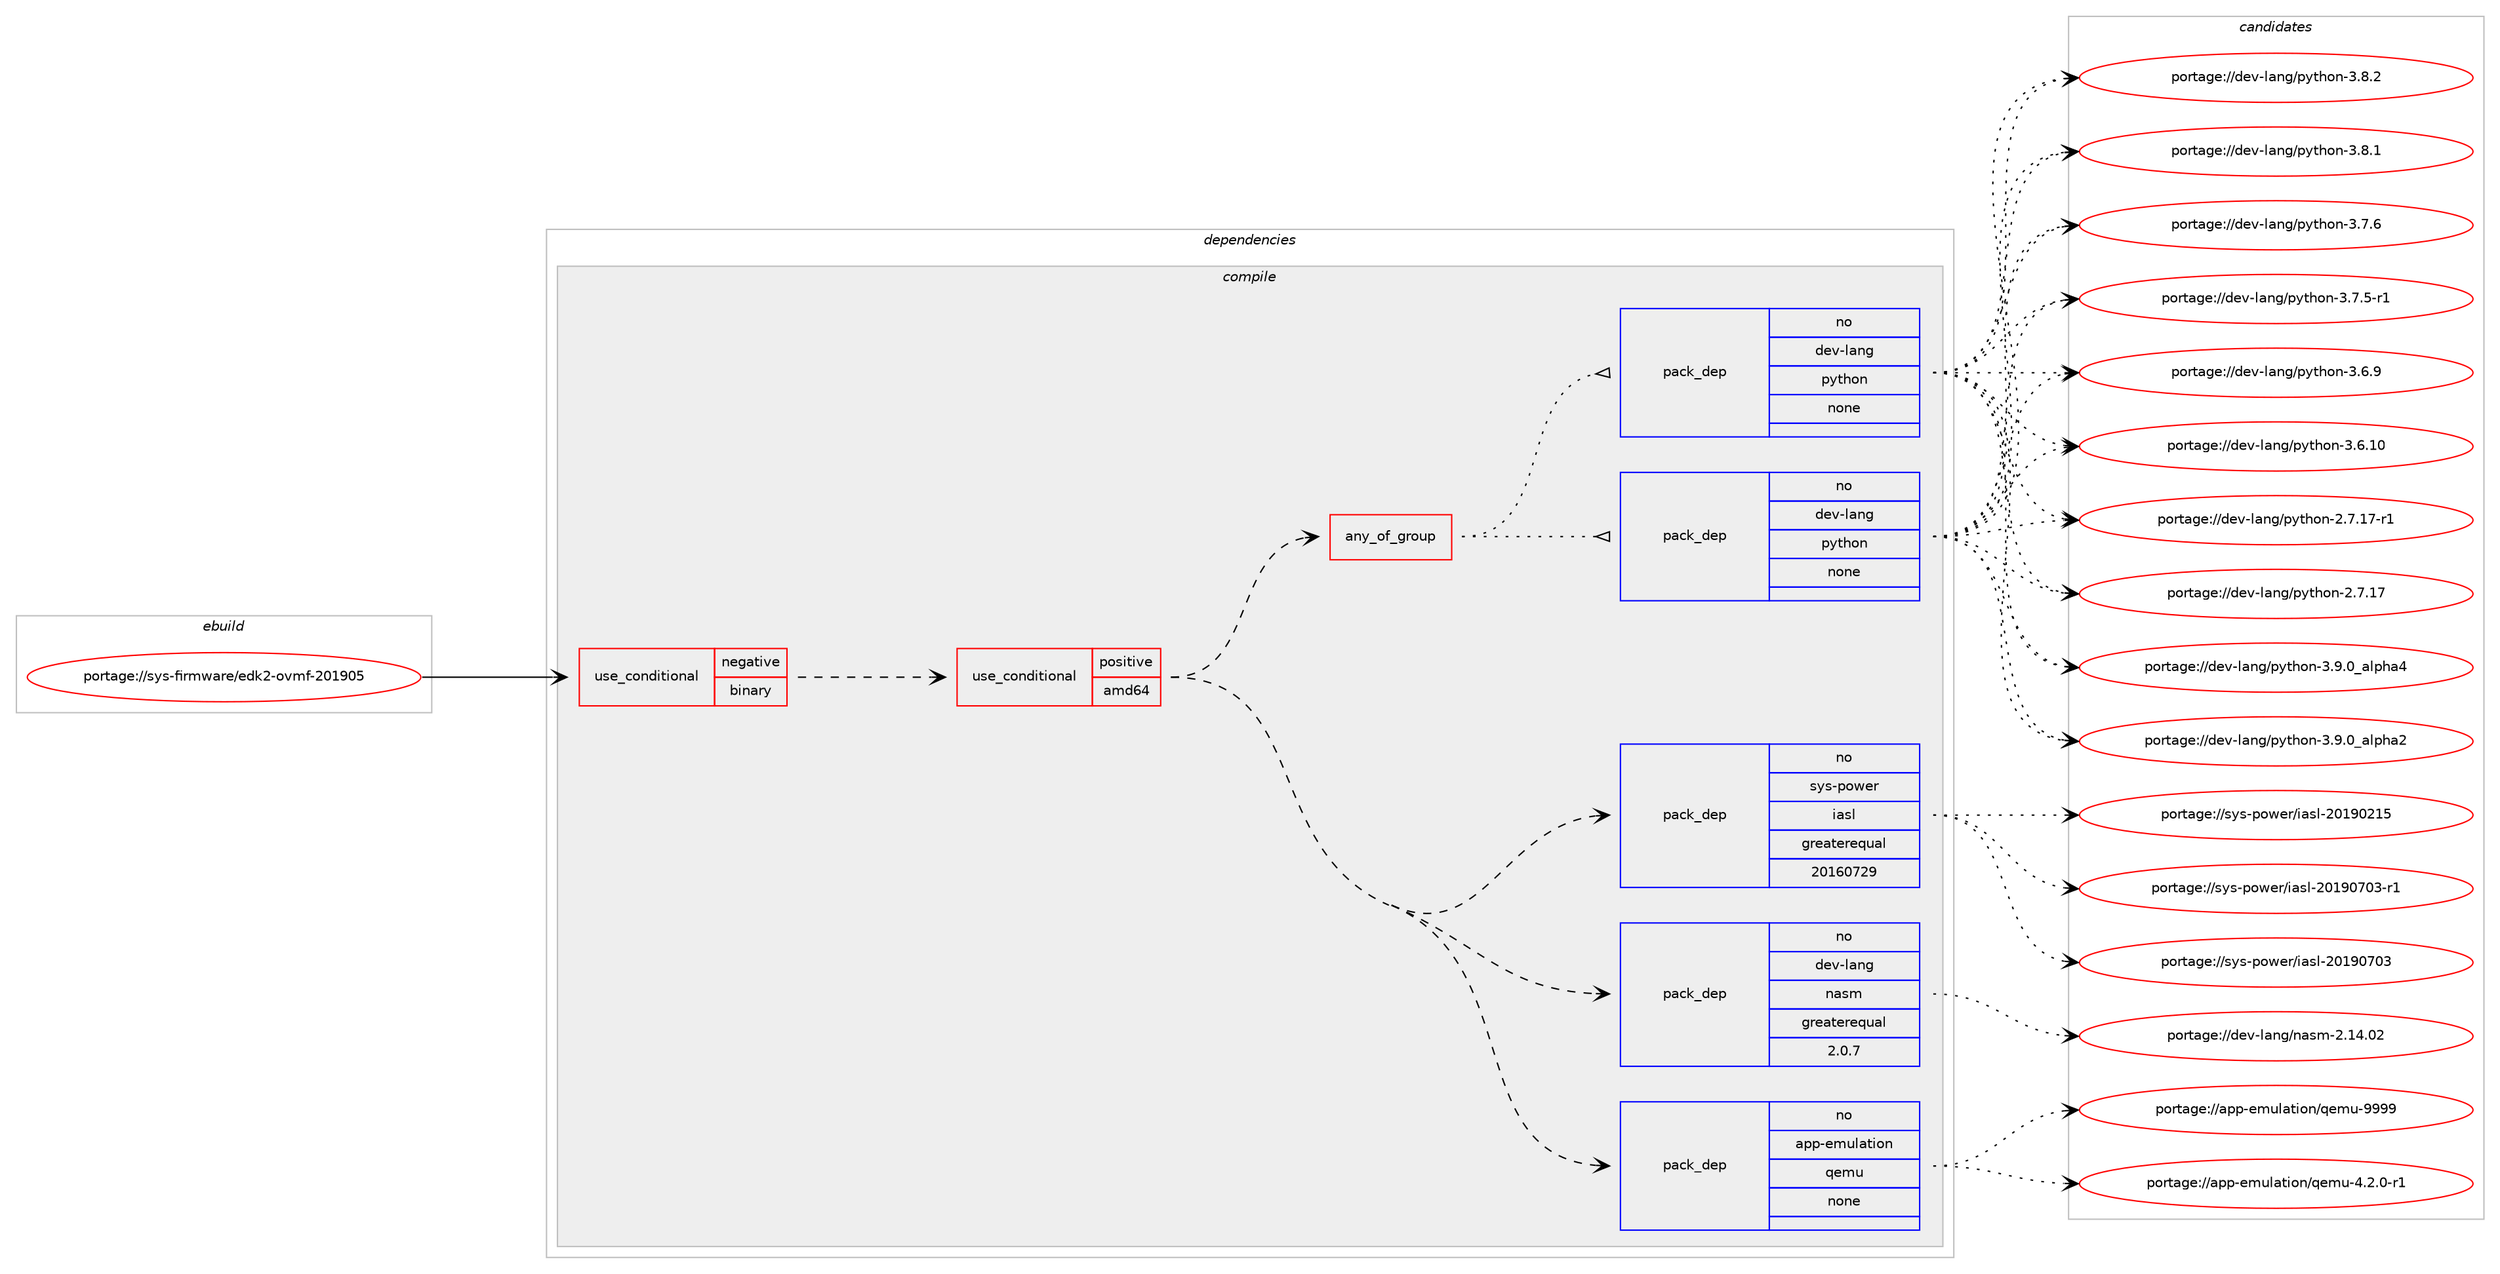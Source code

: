 digraph prolog {

# *************
# Graph options
# *************

newrank=true;
concentrate=true;
compound=true;
graph [rankdir=LR,fontname=Helvetica,fontsize=10,ranksep=1.5];#, ranksep=2.5, nodesep=0.2];
edge  [arrowhead=vee];
node  [fontname=Helvetica,fontsize=10];

# **********
# The ebuild
# **********

subgraph cluster_leftcol {
color=gray;
rank=same;
label=<<i>ebuild</i>>;
id [label="portage://sys-firmware/edk2-ovmf-201905", color=red, width=4, href="../sys-firmware/edk2-ovmf-201905.svg"];
}

# ****************
# The dependencies
# ****************

subgraph cluster_midcol {
color=gray;
label=<<i>dependencies</i>>;
subgraph cluster_compile {
fillcolor="#eeeeee";
style=filled;
label=<<i>compile</i>>;
subgraph cond5791 {
dependency30624 [label=<<TABLE BORDER="0" CELLBORDER="1" CELLSPACING="0" CELLPADDING="4"><TR><TD ROWSPAN="3" CELLPADDING="10">use_conditional</TD></TR><TR><TD>negative</TD></TR><TR><TD>binary</TD></TR></TABLE>>, shape=none, color=red];
subgraph cond5792 {
dependency30625 [label=<<TABLE BORDER="0" CELLBORDER="1" CELLSPACING="0" CELLPADDING="4"><TR><TD ROWSPAN="3" CELLPADDING="10">use_conditional</TD></TR><TR><TD>positive</TD></TR><TR><TD>amd64</TD></TR></TABLE>>, shape=none, color=red];
subgraph pack24055 {
dependency30626 [label=<<TABLE BORDER="0" CELLBORDER="1" CELLSPACING="0" CELLPADDING="4" WIDTH="220"><TR><TD ROWSPAN="6" CELLPADDING="30">pack_dep</TD></TR><TR><TD WIDTH="110">no</TD></TR><TR><TD>app-emulation</TD></TR><TR><TD>qemu</TD></TR><TR><TD>none</TD></TR><TR><TD></TD></TR></TABLE>>, shape=none, color=blue];
}
dependency30625:e -> dependency30626:w [weight=20,style="dashed",arrowhead="vee"];
subgraph pack24056 {
dependency30627 [label=<<TABLE BORDER="0" CELLBORDER="1" CELLSPACING="0" CELLPADDING="4" WIDTH="220"><TR><TD ROWSPAN="6" CELLPADDING="30">pack_dep</TD></TR><TR><TD WIDTH="110">no</TD></TR><TR><TD>dev-lang</TD></TR><TR><TD>nasm</TD></TR><TR><TD>greaterequal</TD></TR><TR><TD>2.0.7</TD></TR></TABLE>>, shape=none, color=blue];
}
dependency30625:e -> dependency30627:w [weight=20,style="dashed",arrowhead="vee"];
subgraph pack24057 {
dependency30628 [label=<<TABLE BORDER="0" CELLBORDER="1" CELLSPACING="0" CELLPADDING="4" WIDTH="220"><TR><TD ROWSPAN="6" CELLPADDING="30">pack_dep</TD></TR><TR><TD WIDTH="110">no</TD></TR><TR><TD>sys-power</TD></TR><TR><TD>iasl</TD></TR><TR><TD>greaterequal</TD></TR><TR><TD>20160729</TD></TR></TABLE>>, shape=none, color=blue];
}
dependency30625:e -> dependency30628:w [weight=20,style="dashed",arrowhead="vee"];
subgraph any751 {
dependency30629 [label=<<TABLE BORDER="0" CELLBORDER="1" CELLSPACING="0" CELLPADDING="4"><TR><TD CELLPADDING="10">any_of_group</TD></TR></TABLE>>, shape=none, color=red];subgraph pack24058 {
dependency30630 [label=<<TABLE BORDER="0" CELLBORDER="1" CELLSPACING="0" CELLPADDING="4" WIDTH="220"><TR><TD ROWSPAN="6" CELLPADDING="30">pack_dep</TD></TR><TR><TD WIDTH="110">no</TD></TR><TR><TD>dev-lang</TD></TR><TR><TD>python</TD></TR><TR><TD>none</TD></TR><TR><TD></TD></TR></TABLE>>, shape=none, color=blue];
}
dependency30629:e -> dependency30630:w [weight=20,style="dotted",arrowhead="oinv"];
subgraph pack24059 {
dependency30631 [label=<<TABLE BORDER="0" CELLBORDER="1" CELLSPACING="0" CELLPADDING="4" WIDTH="220"><TR><TD ROWSPAN="6" CELLPADDING="30">pack_dep</TD></TR><TR><TD WIDTH="110">no</TD></TR><TR><TD>dev-lang</TD></TR><TR><TD>python</TD></TR><TR><TD>none</TD></TR><TR><TD></TD></TR></TABLE>>, shape=none, color=blue];
}
dependency30629:e -> dependency30631:w [weight=20,style="dotted",arrowhead="oinv"];
}
dependency30625:e -> dependency30629:w [weight=20,style="dashed",arrowhead="vee"];
}
dependency30624:e -> dependency30625:w [weight=20,style="dashed",arrowhead="vee"];
}
id:e -> dependency30624:w [weight=20,style="solid",arrowhead="vee"];
}
subgraph cluster_compileandrun {
fillcolor="#eeeeee";
style=filled;
label=<<i>compile and run</i>>;
}
subgraph cluster_run {
fillcolor="#eeeeee";
style=filled;
label=<<i>run</i>>;
}
}

# **************
# The candidates
# **************

subgraph cluster_choices {
rank=same;
color=gray;
label=<<i>candidates</i>>;

subgraph choice24055 {
color=black;
nodesep=1;
choice971121124510110911710897116105111110471131011091174557575757 [label="portage://app-emulation/qemu-9999", color=red, width=4,href="../app-emulation/qemu-9999.svg"];
choice971121124510110911710897116105111110471131011091174552465046484511449 [label="portage://app-emulation/qemu-4.2.0-r1", color=red, width=4,href="../app-emulation/qemu-4.2.0-r1.svg"];
dependency30626:e -> choice971121124510110911710897116105111110471131011091174557575757:w [style=dotted,weight="100"];
dependency30626:e -> choice971121124510110911710897116105111110471131011091174552465046484511449:w [style=dotted,weight="100"];
}
subgraph choice24056 {
color=black;
nodesep=1;
choice100101118451089711010347110971151094550464952464850 [label="portage://dev-lang/nasm-2.14.02", color=red, width=4,href="../dev-lang/nasm-2.14.02.svg"];
dependency30627:e -> choice100101118451089711010347110971151094550464952464850:w [style=dotted,weight="100"];
}
subgraph choice24057 {
color=black;
nodesep=1;
choice1151211154511211111910111447105971151084550484957485548514511449 [label="portage://sys-power/iasl-20190703-r1", color=red, width=4,href="../sys-power/iasl-20190703-r1.svg"];
choice115121115451121111191011144710597115108455048495748554851 [label="portage://sys-power/iasl-20190703", color=red, width=4,href="../sys-power/iasl-20190703.svg"];
choice115121115451121111191011144710597115108455048495748504953 [label="portage://sys-power/iasl-20190215", color=red, width=4,href="../sys-power/iasl-20190215.svg"];
dependency30628:e -> choice1151211154511211111910111447105971151084550484957485548514511449:w [style=dotted,weight="100"];
dependency30628:e -> choice115121115451121111191011144710597115108455048495748554851:w [style=dotted,weight="100"];
dependency30628:e -> choice115121115451121111191011144710597115108455048495748504953:w [style=dotted,weight="100"];
}
subgraph choice24058 {
color=black;
nodesep=1;
choice10010111845108971101034711212111610411111045514657464895971081121049752 [label="portage://dev-lang/python-3.9.0_alpha4", color=red, width=4,href="../dev-lang/python-3.9.0_alpha4.svg"];
choice10010111845108971101034711212111610411111045514657464895971081121049750 [label="portage://dev-lang/python-3.9.0_alpha2", color=red, width=4,href="../dev-lang/python-3.9.0_alpha2.svg"];
choice100101118451089711010347112121116104111110455146564650 [label="portage://dev-lang/python-3.8.2", color=red, width=4,href="../dev-lang/python-3.8.2.svg"];
choice100101118451089711010347112121116104111110455146564649 [label="portage://dev-lang/python-3.8.1", color=red, width=4,href="../dev-lang/python-3.8.1.svg"];
choice100101118451089711010347112121116104111110455146554654 [label="portage://dev-lang/python-3.7.6", color=red, width=4,href="../dev-lang/python-3.7.6.svg"];
choice1001011184510897110103471121211161041111104551465546534511449 [label="portage://dev-lang/python-3.7.5-r1", color=red, width=4,href="../dev-lang/python-3.7.5-r1.svg"];
choice100101118451089711010347112121116104111110455146544657 [label="portage://dev-lang/python-3.6.9", color=red, width=4,href="../dev-lang/python-3.6.9.svg"];
choice10010111845108971101034711212111610411111045514654464948 [label="portage://dev-lang/python-3.6.10", color=red, width=4,href="../dev-lang/python-3.6.10.svg"];
choice100101118451089711010347112121116104111110455046554649554511449 [label="portage://dev-lang/python-2.7.17-r1", color=red, width=4,href="../dev-lang/python-2.7.17-r1.svg"];
choice10010111845108971101034711212111610411111045504655464955 [label="portage://dev-lang/python-2.7.17", color=red, width=4,href="../dev-lang/python-2.7.17.svg"];
dependency30630:e -> choice10010111845108971101034711212111610411111045514657464895971081121049752:w [style=dotted,weight="100"];
dependency30630:e -> choice10010111845108971101034711212111610411111045514657464895971081121049750:w [style=dotted,weight="100"];
dependency30630:e -> choice100101118451089711010347112121116104111110455146564650:w [style=dotted,weight="100"];
dependency30630:e -> choice100101118451089711010347112121116104111110455146564649:w [style=dotted,weight="100"];
dependency30630:e -> choice100101118451089711010347112121116104111110455146554654:w [style=dotted,weight="100"];
dependency30630:e -> choice1001011184510897110103471121211161041111104551465546534511449:w [style=dotted,weight="100"];
dependency30630:e -> choice100101118451089711010347112121116104111110455146544657:w [style=dotted,weight="100"];
dependency30630:e -> choice10010111845108971101034711212111610411111045514654464948:w [style=dotted,weight="100"];
dependency30630:e -> choice100101118451089711010347112121116104111110455046554649554511449:w [style=dotted,weight="100"];
dependency30630:e -> choice10010111845108971101034711212111610411111045504655464955:w [style=dotted,weight="100"];
}
subgraph choice24059 {
color=black;
nodesep=1;
choice10010111845108971101034711212111610411111045514657464895971081121049752 [label="portage://dev-lang/python-3.9.0_alpha4", color=red, width=4,href="../dev-lang/python-3.9.0_alpha4.svg"];
choice10010111845108971101034711212111610411111045514657464895971081121049750 [label="portage://dev-lang/python-3.9.0_alpha2", color=red, width=4,href="../dev-lang/python-3.9.0_alpha2.svg"];
choice100101118451089711010347112121116104111110455146564650 [label="portage://dev-lang/python-3.8.2", color=red, width=4,href="../dev-lang/python-3.8.2.svg"];
choice100101118451089711010347112121116104111110455146564649 [label="portage://dev-lang/python-3.8.1", color=red, width=4,href="../dev-lang/python-3.8.1.svg"];
choice100101118451089711010347112121116104111110455146554654 [label="portage://dev-lang/python-3.7.6", color=red, width=4,href="../dev-lang/python-3.7.6.svg"];
choice1001011184510897110103471121211161041111104551465546534511449 [label="portage://dev-lang/python-3.7.5-r1", color=red, width=4,href="../dev-lang/python-3.7.5-r1.svg"];
choice100101118451089711010347112121116104111110455146544657 [label="portage://dev-lang/python-3.6.9", color=red, width=4,href="../dev-lang/python-3.6.9.svg"];
choice10010111845108971101034711212111610411111045514654464948 [label="portage://dev-lang/python-3.6.10", color=red, width=4,href="../dev-lang/python-3.6.10.svg"];
choice100101118451089711010347112121116104111110455046554649554511449 [label="portage://dev-lang/python-2.7.17-r1", color=red, width=4,href="../dev-lang/python-2.7.17-r1.svg"];
choice10010111845108971101034711212111610411111045504655464955 [label="portage://dev-lang/python-2.7.17", color=red, width=4,href="../dev-lang/python-2.7.17.svg"];
dependency30631:e -> choice10010111845108971101034711212111610411111045514657464895971081121049752:w [style=dotted,weight="100"];
dependency30631:e -> choice10010111845108971101034711212111610411111045514657464895971081121049750:w [style=dotted,weight="100"];
dependency30631:e -> choice100101118451089711010347112121116104111110455146564650:w [style=dotted,weight="100"];
dependency30631:e -> choice100101118451089711010347112121116104111110455146564649:w [style=dotted,weight="100"];
dependency30631:e -> choice100101118451089711010347112121116104111110455146554654:w [style=dotted,weight="100"];
dependency30631:e -> choice1001011184510897110103471121211161041111104551465546534511449:w [style=dotted,weight="100"];
dependency30631:e -> choice100101118451089711010347112121116104111110455146544657:w [style=dotted,weight="100"];
dependency30631:e -> choice10010111845108971101034711212111610411111045514654464948:w [style=dotted,weight="100"];
dependency30631:e -> choice100101118451089711010347112121116104111110455046554649554511449:w [style=dotted,weight="100"];
dependency30631:e -> choice10010111845108971101034711212111610411111045504655464955:w [style=dotted,weight="100"];
}
}

}
